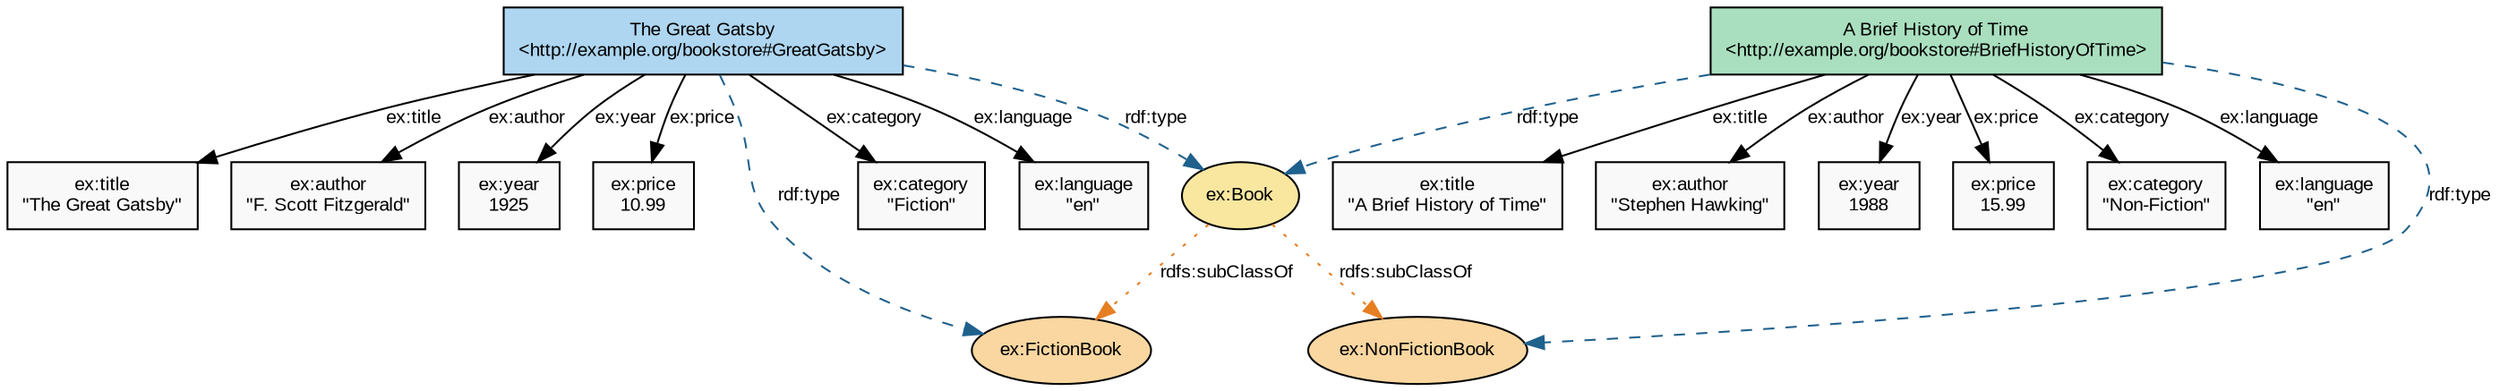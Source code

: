 digraph Bookstore {
    // Graph styling
    graph [fontname="Arial", fontsize=12];
    node [fontname="Arial", fontsize=10, shape=rectangle, style=filled, fillcolor="#f9f9f9", color="#333"];
    edge [fontname="Arial", fontsize=10, color="#555"];

    // Define the main book nodes
    GreatGatsby [label="The Great Gatsby\n<http://example.org/bookstore#GreatGatsby>", fillcolor="#AED6F1"];
    BriefHistoryOfTime [label="A Brief History of Time\n<http://example.org/bookstore#BriefHistoryOfTime>", fillcolor="#A9DFBF"];
    
    // Define the type node
    BookType [label="ex:Book", shape=ellipse, fillcolor="#F9E79F"];

    // Define property nodes for "The Great Gatsby"
    GG_Title [label="ex:title\n\"The Great Gatsby\""];
    GG_Author [label="ex:author\n\"F. Scott Fitzgerald\""];
    GG_Year [label="ex:year\n1925"];
    GG_Price [label="ex:price\n10.99"];
    GG_Category [label="ex:category\n\"Fiction\""];
    GG_Language [label="ex:language\n\"en\""];

    // Define property nodes for "A Brief History of Time"
    BHT_Title [label="ex:title\n\"A Brief History of Time\""];
    BHT_Author [label="ex:author\n\"Stephen Hawking\""];
    BHT_Year [label="ex:year\n1988"];
    BHT_Price [label="ex:price\n15.99"];
    BHT_Category [label="ex:category\n\"Non-Fiction\""];
    BHT_Language [label="ex:language\n\"en\""];

    // Connect properties to "The Great Gatsby"
    GreatGatsby -> GG_Title [label="ex:title"];
    GreatGatsby -> GG_Author [label="ex:author"];
    GreatGatsby -> GG_Year [label="ex:year"];
    GreatGatsby -> GG_Price [label="ex:price"];
    GreatGatsby -> GG_Category [label="ex:category"];
    GreatGatsby -> GG_Language [label="ex:language"];

    // Connect properties to "A Brief History of Time"
    BriefHistoryOfTime -> BHT_Title [label="ex:title"];
    BriefHistoryOfTime -> BHT_Author [label="ex:author"];
    BriefHistoryOfTime -> BHT_Year [label="ex:year"];
    BriefHistoryOfTime -> BHT_Price [label="ex:price"];
    BriefHistoryOfTime -> BHT_Category [label="ex:category"];
    BriefHistoryOfTime -> BHT_Language [label="ex:language"];

    // Connect books to their type
    GreatGatsby -> BookType [label="rdf:type", style=dashed, color="#1F618D"];
    BriefHistoryOfTime -> BookType [label="rdf:type", style=dashed, color="#1F618D"];

        // Define subclass nodes
    FictionBook [label="ex:FictionBook", shape=ellipse, fillcolor="#FAD7A0"];
    NonFictionBook [label="ex:NonFictionBook", shape=ellipse, fillcolor="#FAD7A0"];

    // Connect BookType to subclasses
    BookType -> FictionBook [label="rdfs:subClassOf", style=dotted, color="#E67E22"];
    BookType -> NonFictionBook [label="rdfs:subClassOf", style=dotted, color="#E67E22"];

    // Connect specific books to their subclasses
    GreatGatsby -> FictionBook [label="rdf:type", style=dashed, color="#1F618D"];
    BriefHistoryOfTime -> NonFictionBook [label="rdf:type", style=dashed, color="#1F618D"];

}
